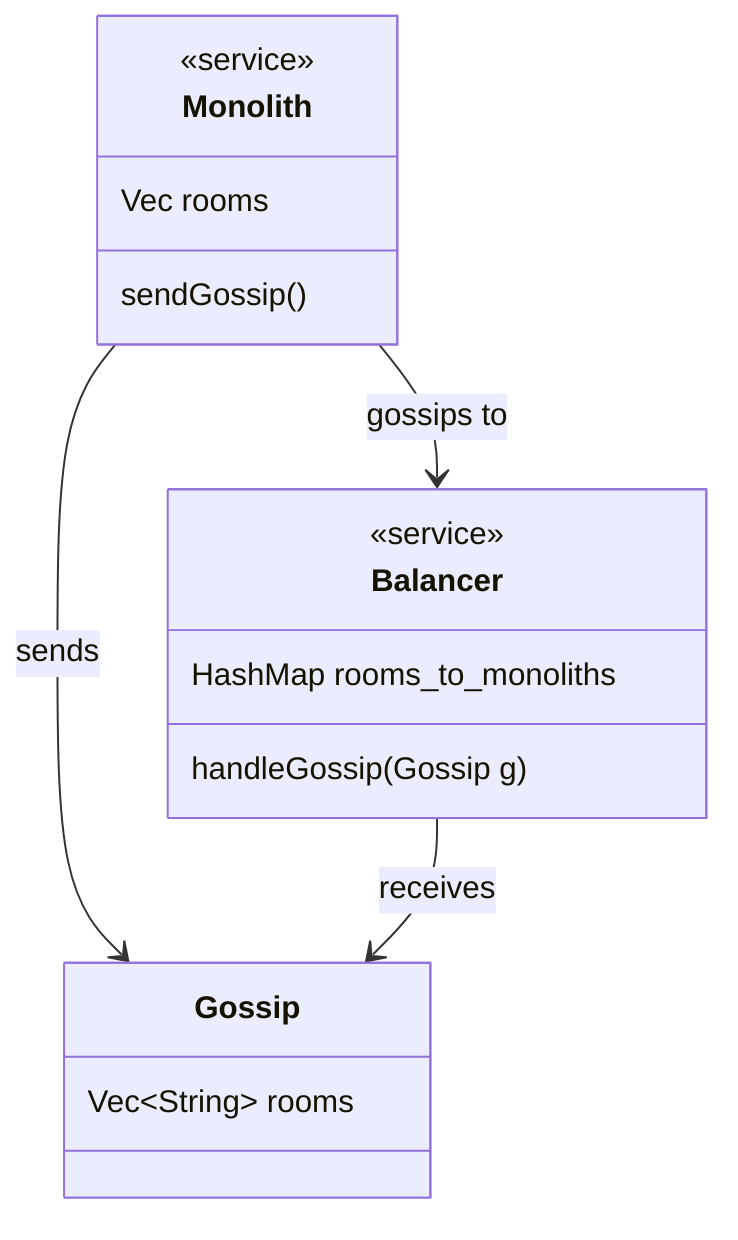 classDiagram
    class Balancer {
        <<service>>
        HashMap rooms_to_monoliths

        handleGossip(Gossip g)
    }

    class Monolith {
        <<service>>
        Vec<Room> rooms

        sendGossip()
    }

    class Gossip {
        Vec~String~ rooms
    }

    Monolith --> Gossip : sends
    Balancer --> Gossip : receives
    Monolith --> Balancer : gossips to